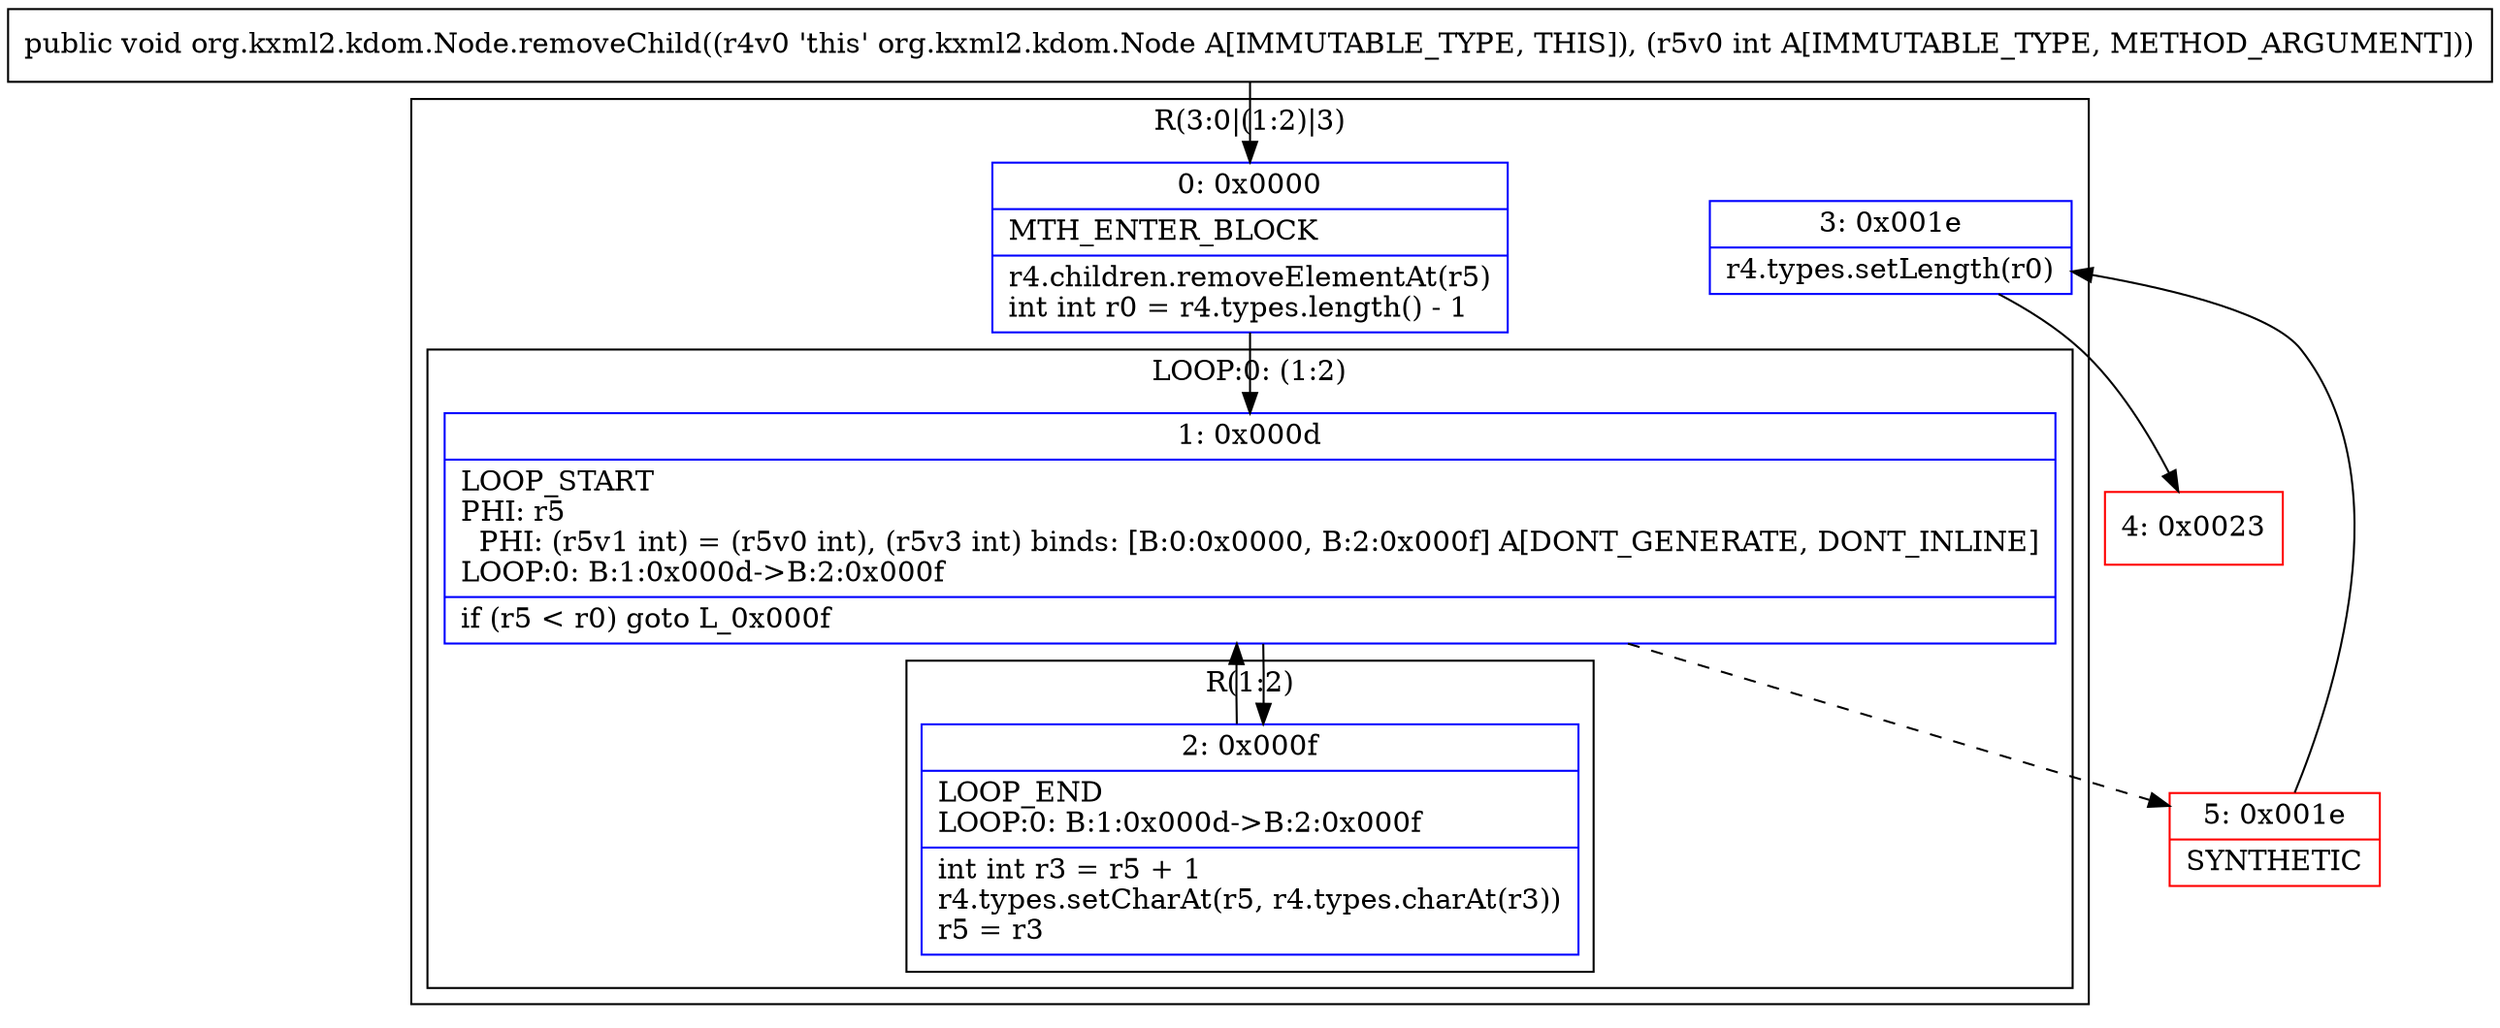 digraph "CFG fororg.kxml2.kdom.Node.removeChild(I)V" {
subgraph cluster_Region_1229003023 {
label = "R(3:0|(1:2)|3)";
node [shape=record,color=blue];
Node_0 [shape=record,label="{0\:\ 0x0000|MTH_ENTER_BLOCK\l|r4.children.removeElementAt(r5)\lint int r0 = r4.types.length() \- 1\l}"];
subgraph cluster_LoopRegion_48243865 {
label = "LOOP:0: (1:2)";
node [shape=record,color=blue];
Node_1 [shape=record,label="{1\:\ 0x000d|LOOP_START\lPHI: r5 \l  PHI: (r5v1 int) = (r5v0 int), (r5v3 int) binds: [B:0:0x0000, B:2:0x000f] A[DONT_GENERATE, DONT_INLINE]\lLOOP:0: B:1:0x000d\-\>B:2:0x000f\l|if (r5 \< r0) goto L_0x000f\l}"];
subgraph cluster_Region_476266931 {
label = "R(1:2)";
node [shape=record,color=blue];
Node_2 [shape=record,label="{2\:\ 0x000f|LOOP_END\lLOOP:0: B:1:0x000d\-\>B:2:0x000f\l|int int r3 = r5 + 1\lr4.types.setCharAt(r5, r4.types.charAt(r3))\lr5 = r3\l}"];
}
}
Node_3 [shape=record,label="{3\:\ 0x001e|r4.types.setLength(r0)\l}"];
}
Node_4 [shape=record,color=red,label="{4\:\ 0x0023}"];
Node_5 [shape=record,color=red,label="{5\:\ 0x001e|SYNTHETIC\l}"];
MethodNode[shape=record,label="{public void org.kxml2.kdom.Node.removeChild((r4v0 'this' org.kxml2.kdom.Node A[IMMUTABLE_TYPE, THIS]), (r5v0 int A[IMMUTABLE_TYPE, METHOD_ARGUMENT])) }"];
MethodNode -> Node_0;
Node_0 -> Node_1;
Node_1 -> Node_2;
Node_1 -> Node_5[style=dashed];
Node_2 -> Node_1;
Node_3 -> Node_4;
Node_5 -> Node_3;
}

